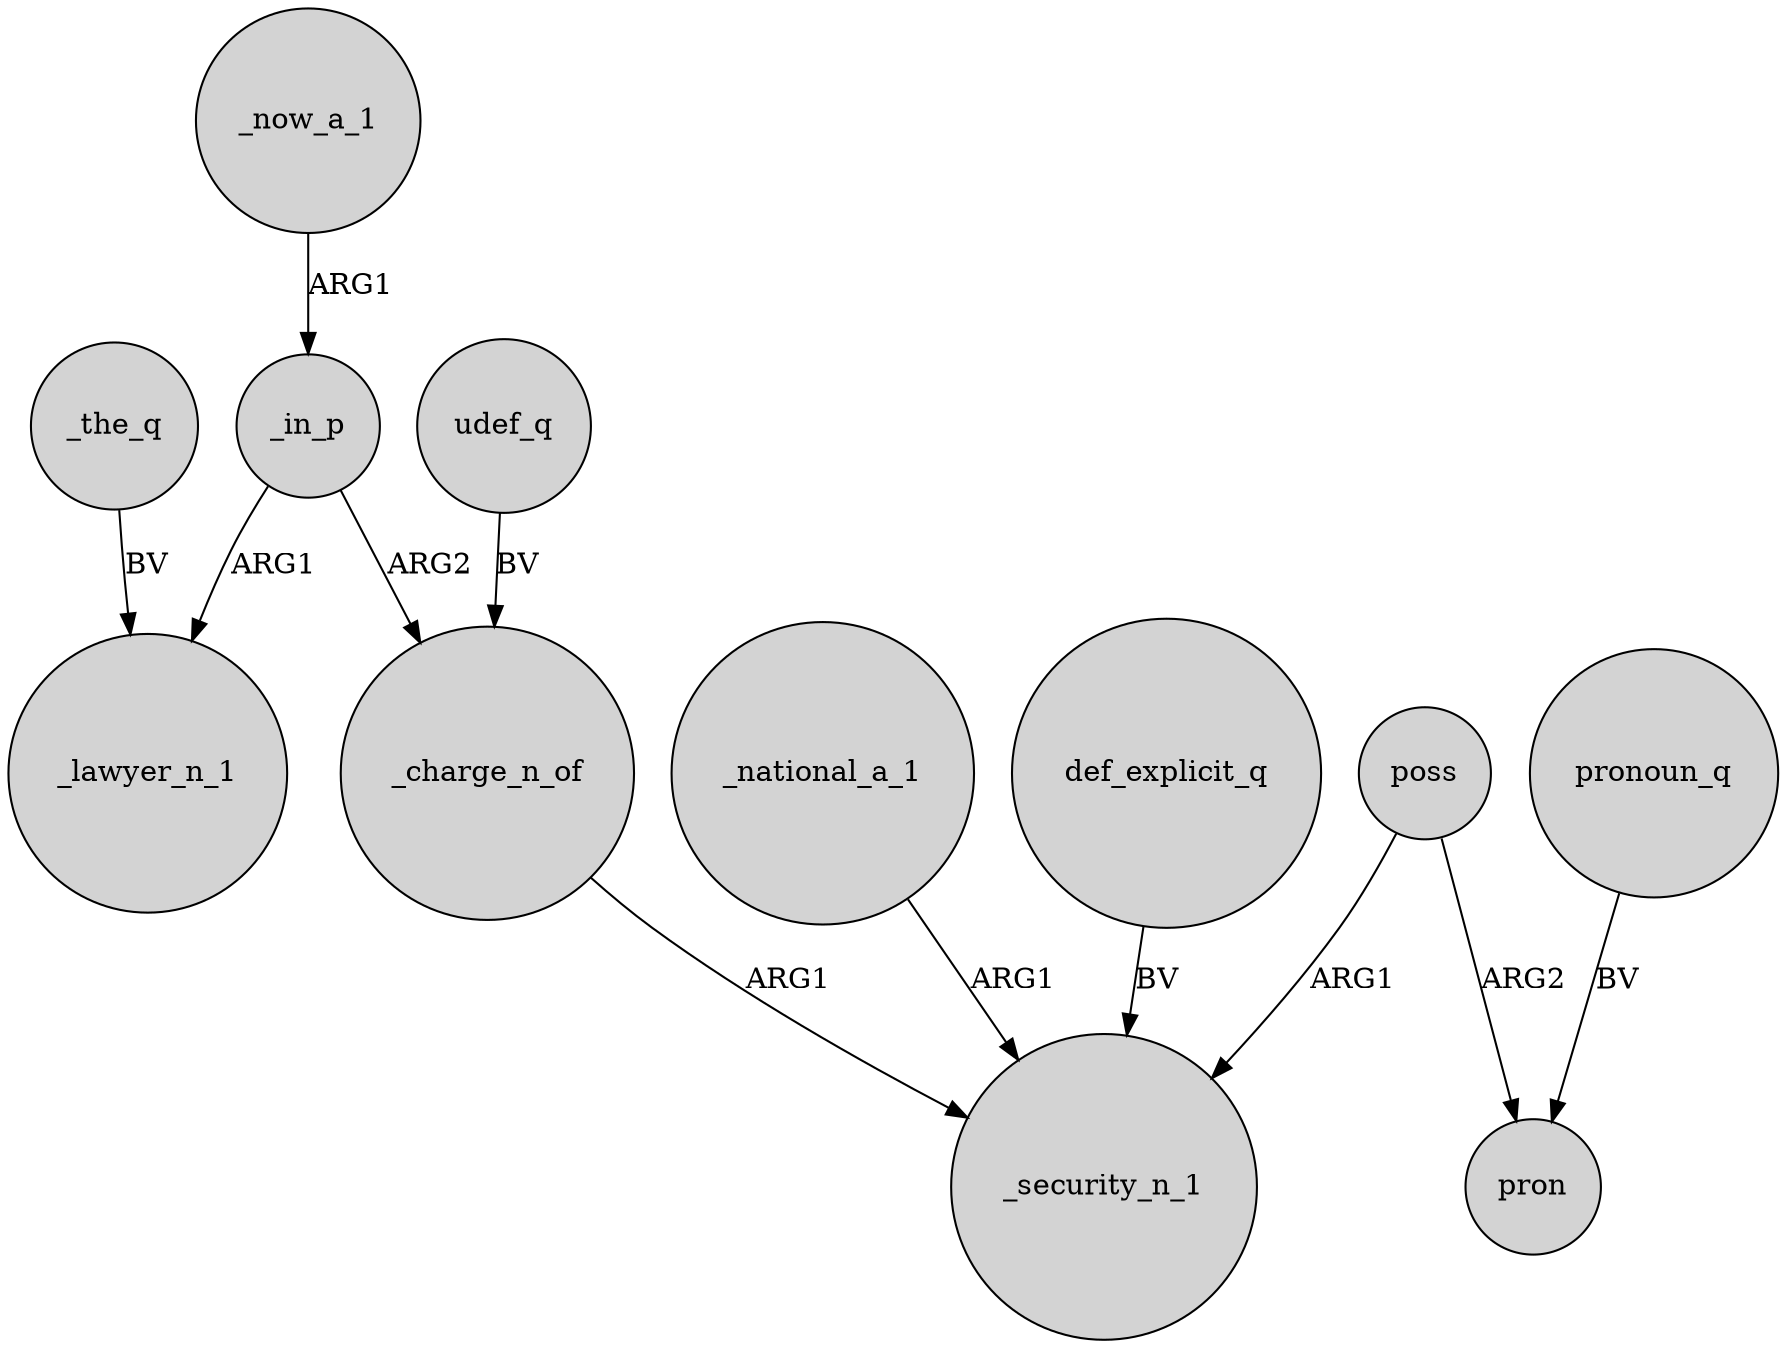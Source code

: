 digraph {
	node [shape=circle style=filled]
	_now_a_1 -> _in_p [label=ARG1]
	_national_a_1 -> _security_n_1 [label=ARG1]
	_the_q -> _lawyer_n_1 [label=BV]
	poss -> _security_n_1 [label=ARG1]
	poss -> pron [label=ARG2]
	udef_q -> _charge_n_of [label=BV]
	_in_p -> _lawyer_n_1 [label=ARG1]
	_charge_n_of -> _security_n_1 [label=ARG1]
	def_explicit_q -> _security_n_1 [label=BV]
	_in_p -> _charge_n_of [label=ARG2]
	pronoun_q -> pron [label=BV]
}
